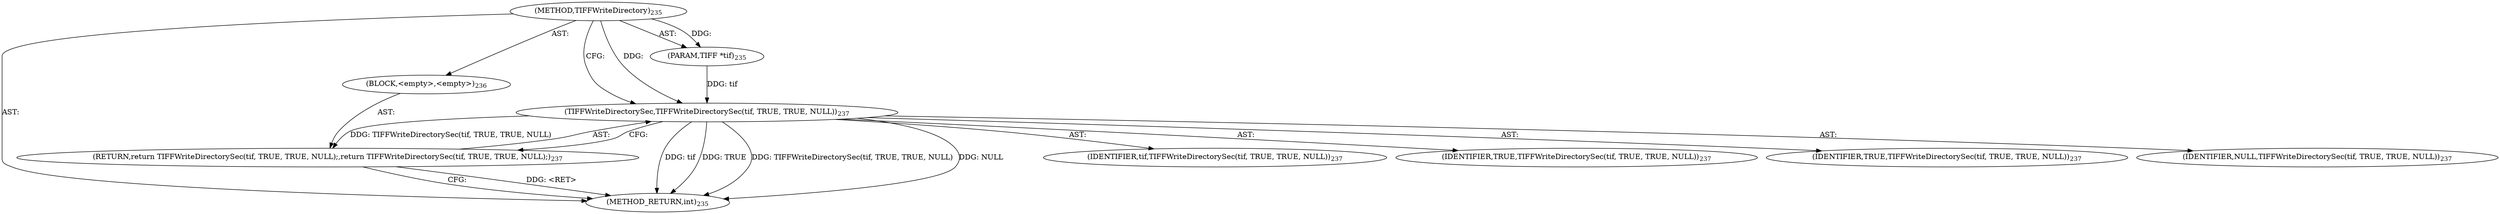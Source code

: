 digraph "TIFFWriteDirectory" {  
"64388" [label = <(METHOD,TIFFWriteDirectory)<SUB>235</SUB>> ]
"64389" [label = <(PARAM,TIFF *tif)<SUB>235</SUB>> ]
"64390" [label = <(BLOCK,&lt;empty&gt;,&lt;empty&gt;)<SUB>236</SUB>> ]
"64391" [label = <(RETURN,return TIFFWriteDirectorySec(tif, TRUE, TRUE, NULL);,return TIFFWriteDirectorySec(tif, TRUE, TRUE, NULL);)<SUB>237</SUB>> ]
"64392" [label = <(TIFFWriteDirectorySec,TIFFWriteDirectorySec(tif, TRUE, TRUE, NULL))<SUB>237</SUB>> ]
"64393" [label = <(IDENTIFIER,tif,TIFFWriteDirectorySec(tif, TRUE, TRUE, NULL))<SUB>237</SUB>> ]
"64394" [label = <(IDENTIFIER,TRUE,TIFFWriteDirectorySec(tif, TRUE, TRUE, NULL))<SUB>237</SUB>> ]
"64395" [label = <(IDENTIFIER,TRUE,TIFFWriteDirectorySec(tif, TRUE, TRUE, NULL))<SUB>237</SUB>> ]
"64396" [label = <(IDENTIFIER,NULL,TIFFWriteDirectorySec(tif, TRUE, TRUE, NULL))<SUB>237</SUB>> ]
"64397" [label = <(METHOD_RETURN,int)<SUB>235</SUB>> ]
  "64388" -> "64389"  [ label = "AST: "] 
  "64388" -> "64390"  [ label = "AST: "] 
  "64388" -> "64397"  [ label = "AST: "] 
  "64390" -> "64391"  [ label = "AST: "] 
  "64391" -> "64392"  [ label = "AST: "] 
  "64392" -> "64393"  [ label = "AST: "] 
  "64392" -> "64394"  [ label = "AST: "] 
  "64392" -> "64395"  [ label = "AST: "] 
  "64392" -> "64396"  [ label = "AST: "] 
  "64391" -> "64397"  [ label = "CFG: "] 
  "64392" -> "64391"  [ label = "CFG: "] 
  "64388" -> "64392"  [ label = "CFG: "] 
  "64391" -> "64397"  [ label = "DDG: &lt;RET&gt;"] 
  "64392" -> "64397"  [ label = "DDG: tif"] 
  "64392" -> "64397"  [ label = "DDG: TRUE"] 
  "64392" -> "64397"  [ label = "DDG: TIFFWriteDirectorySec(tif, TRUE, TRUE, NULL)"] 
  "64392" -> "64397"  [ label = "DDG: NULL"] 
  "64388" -> "64389"  [ label = "DDG: "] 
  "64392" -> "64391"  [ label = "DDG: TIFFWriteDirectorySec(tif, TRUE, TRUE, NULL)"] 
  "64389" -> "64392"  [ label = "DDG: tif"] 
  "64388" -> "64392"  [ label = "DDG: "] 
}
